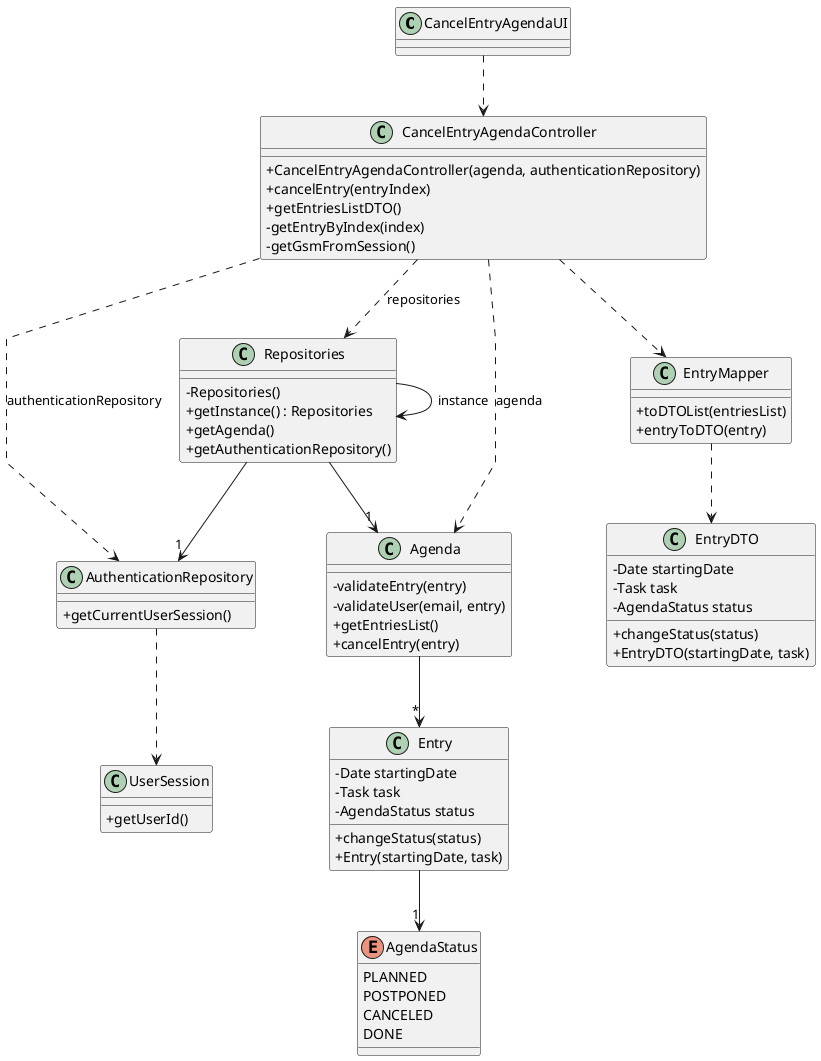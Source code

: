 @startuml
skinparam packageStyle rectangle
skinparam shadowing false
skinparam linetype polyline


skinparam classAttributeIconSize 0

class CancelEntryAgendaUI{}

class CancelEntryAgendaController{
    +CancelEntryAgendaController(agenda, authenticationRepository)
    +cancelEntry(entryIndex)
    +getEntriesListDTO()
    -getEntryByIndex(index)
    -getGsmFromSession()

}

class Repositories{
    -Repositories()
    +getInstance() : Repositories
    +getAgenda()
    +getAuthenticationRepository()
}

class AuthenticationRepository {
    +getCurrentUserSession()
}

class UserSession {
    +getUserId()
}

class EntryMapper {
    +toDTOList(entriesList)
    +entryToDTO(entry)
}

class EntryDTO {
    -Date startingDate
    -Task task
    -AgendaStatus status
    +changeStatus(status)
    +EntryDTO(startingDate, task)
}

class Agenda{
    -validateEntry(entry)
    -validateUser(email, entry)
    +getEntriesList()
    +cancelEntry(entry)
}

class Entry{
    -Date startingDate
    -Task task
    -AgendaStatus status
    +changeStatus(status)
    +Entry(startingDate, task)
}

enum AgendaStatus {
    PLANNED
    POSTPONED
    CANCELED
    DONE
}

CancelEntryAgendaUI ..> CancelEntryAgendaController
CancelEntryAgendaController ..> Repositories : repositories
CancelEntryAgendaController ..> AuthenticationRepository : authenticationRepository
CancelEntryAgendaController ..> Agenda: agenda
Repositories --> Repositories: instance
Repositories --> "1" Agenda
Repositories --> "1" AuthenticationRepository
AuthenticationRepository ..> UserSession
CancelEntryAgendaController ..> EntryMapper
EntryMapper ..> EntryDTO
Agenda --> "*" Entry
Entry --> "1" AgendaStatus


@enduml